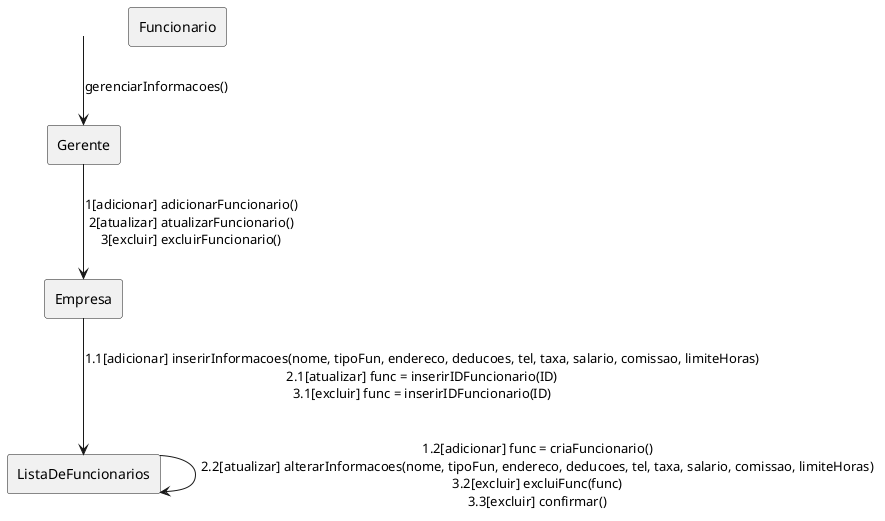 @startuml
rectangle "Gerente" as gerente
'rectangle "FolhaDePagamento" as folha
'rectangle "Pagamento" as pagamento
rectangle "Funcionario" as funcionario
rectangle "Empresa" as empresa
rectangle "ListaDeFuncionarios" as lista
'rectangle "Venda" as venda
'rectangle "Ponto" as ponto
'rectangle "BaseDeDadosProjetos" as base
'rectangle "Projeto" as projeto
label " " as ini

ini     -down-> gerente     : gerenciarInformacoes()
gerente -down-> empresa     : 1[adicionar] adicionarFuncionario()\n2[atualizar] atualizarFuncionario()\n3[excluir] excluirFuncionario()
empresa -down-> lista       : 1.1[adicionar] inserirInformacoes(nome, tipoFun, endereco, deducoes, tel, taxa, salario, comissao, limiteHoras)\n2.1[atualizar] func = inserirIDFuncionario(ID)\n3.1[excluir] func = inserirIDFuncionario(ID)
lista   -down-> lista       : 1.2[adicionar] func = criaFuncionario()\n2.2[atualizar] alterarInformacoes(nome, tipoFun, endereco, deducoes, tel, taxa, salario, comissao, limiteHoras)\n3.2[excluir] excluiFunc(func)\n3.3[excluir] confirmar()

@enduml